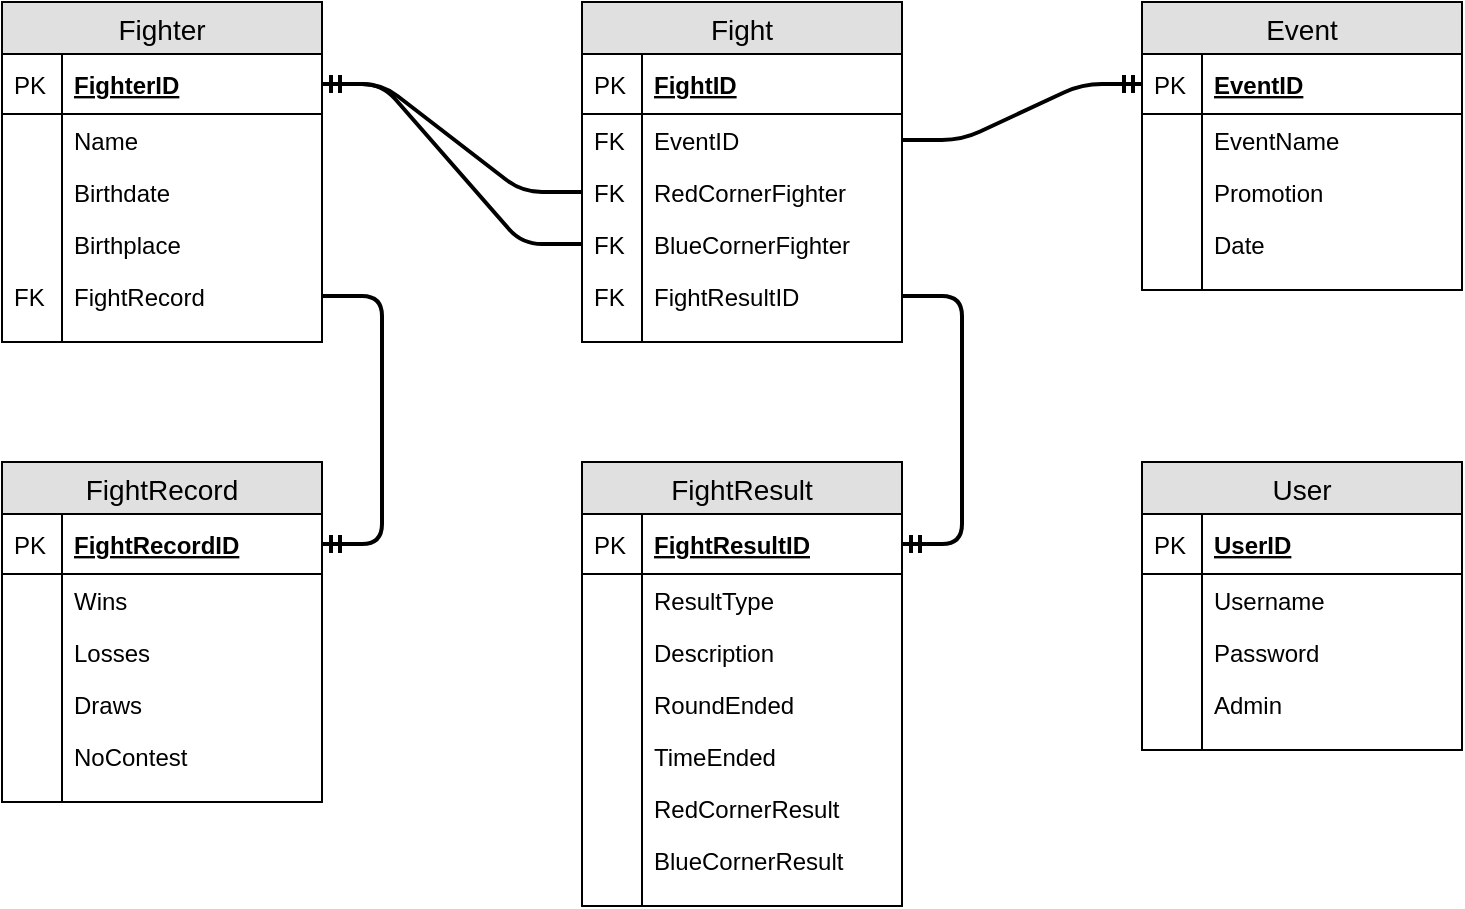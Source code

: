 <mxfile version="12.8.1" type="device"><diagram id="C5RBs43oDa-KdzZeNtuy" name="Page-1"><mxGraphModel dx="1038" dy="553" grid="1" gridSize="10" guides="1" tooltips="1" connect="1" arrows="1" fold="1" page="1" pageScale="1" pageWidth="827" pageHeight="583" math="0" shadow="0"><root><mxCell id="WIyWlLk6GJQsqaUBKTNV-0"/><mxCell id="WIyWlLk6GJQsqaUBKTNV-1" parent="WIyWlLk6GJQsqaUBKTNV-0"/><mxCell id="aEe0e5sln53jTBehOg-P-0" value="Event" style="swimlane;fontStyle=0;childLayout=stackLayout;horizontal=1;startSize=26;fillColor=#e0e0e0;horizontalStack=0;resizeParent=1;resizeParentMax=0;resizeLast=0;collapsible=1;marginBottom=0;swimlaneFillColor=#ffffff;align=center;fontSize=14;spacingTop=0;" vertex="1" parent="WIyWlLk6GJQsqaUBKTNV-1"><mxGeometry x="610" y="40" width="160" height="144" as="geometry"><mxRectangle x="330" y="210" width="70" height="26" as="alternateBounds"/></mxGeometry></mxCell><mxCell id="aEe0e5sln53jTBehOg-P-1" value="EventID" style="shape=partialRectangle;top=0;left=0;right=0;bottom=1;align=left;verticalAlign=middle;fillColor=none;spacingLeft=34;spacingRight=4;overflow=hidden;rotatable=0;points=[[0,0.5],[1,0.5]];portConstraint=eastwest;dropTarget=0;fontStyle=5;fontSize=12;" vertex="1" parent="aEe0e5sln53jTBehOg-P-0"><mxGeometry y="26" width="160" height="30" as="geometry"/></mxCell><mxCell id="aEe0e5sln53jTBehOg-P-2" value="PK" style="shape=partialRectangle;top=0;left=0;bottom=0;fillColor=none;align=left;verticalAlign=middle;spacingLeft=4;spacingRight=4;overflow=hidden;rotatable=0;points=[];portConstraint=eastwest;part=1;fontSize=12;" vertex="1" connectable="0" parent="aEe0e5sln53jTBehOg-P-1"><mxGeometry width="30" height="30" as="geometry"/></mxCell><mxCell id="aEe0e5sln53jTBehOg-P-3" value="EventName" style="shape=partialRectangle;top=0;left=0;right=0;bottom=0;align=left;verticalAlign=top;fillColor=none;spacingLeft=34;spacingRight=4;overflow=hidden;rotatable=0;points=[[0,0.5],[1,0.5]];portConstraint=eastwest;dropTarget=0;fontSize=12;" vertex="1" parent="aEe0e5sln53jTBehOg-P-0"><mxGeometry y="56" width="160" height="26" as="geometry"/></mxCell><mxCell id="aEe0e5sln53jTBehOg-P-4" value="" style="shape=partialRectangle;top=0;left=0;bottom=0;fillColor=none;align=left;verticalAlign=top;spacingLeft=4;spacingRight=4;overflow=hidden;rotatable=0;points=[];portConstraint=eastwest;part=1;fontSize=12;" vertex="1" connectable="0" parent="aEe0e5sln53jTBehOg-P-3"><mxGeometry width="30" height="26" as="geometry"/></mxCell><mxCell id="aEe0e5sln53jTBehOg-P-5" value="Promotion" style="shape=partialRectangle;top=0;left=0;right=0;bottom=0;align=left;verticalAlign=top;fillColor=none;spacingLeft=34;spacingRight=4;overflow=hidden;rotatable=0;points=[[0,0.5],[1,0.5]];portConstraint=eastwest;dropTarget=0;fontSize=12;" vertex="1" parent="aEe0e5sln53jTBehOg-P-0"><mxGeometry y="82" width="160" height="26" as="geometry"/></mxCell><mxCell id="aEe0e5sln53jTBehOg-P-6" value="" style="shape=partialRectangle;top=0;left=0;bottom=0;fillColor=none;align=left;verticalAlign=top;spacingLeft=4;spacingRight=4;overflow=hidden;rotatable=0;points=[];portConstraint=eastwest;part=1;fontSize=12;" vertex="1" connectable="0" parent="aEe0e5sln53jTBehOg-P-5"><mxGeometry width="30" height="26" as="geometry"/></mxCell><mxCell id="aEe0e5sln53jTBehOg-P-7" value="Date" style="shape=partialRectangle;top=0;left=0;right=0;bottom=0;align=left;verticalAlign=top;fillColor=none;spacingLeft=34;spacingRight=4;overflow=hidden;rotatable=0;points=[[0,0.5],[1,0.5]];portConstraint=eastwest;dropTarget=0;fontSize=12;" vertex="1" parent="aEe0e5sln53jTBehOg-P-0"><mxGeometry y="108" width="160" height="26" as="geometry"/></mxCell><mxCell id="aEe0e5sln53jTBehOg-P-8" value="" style="shape=partialRectangle;top=0;left=0;bottom=0;fillColor=none;align=left;verticalAlign=top;spacingLeft=4;spacingRight=4;overflow=hidden;rotatable=0;points=[];portConstraint=eastwest;part=1;fontSize=12;" vertex="1" connectable="0" parent="aEe0e5sln53jTBehOg-P-7"><mxGeometry width="30" height="26" as="geometry"/></mxCell><mxCell id="aEe0e5sln53jTBehOg-P-9" value="" style="shape=partialRectangle;top=0;left=0;right=0;bottom=0;align=left;verticalAlign=top;fillColor=none;spacingLeft=34;spacingRight=4;overflow=hidden;rotatable=0;points=[[0,0.5],[1,0.5]];portConstraint=eastwest;dropTarget=0;fontSize=12;" vertex="1" parent="aEe0e5sln53jTBehOg-P-0"><mxGeometry y="134" width="160" height="10" as="geometry"/></mxCell><mxCell id="aEe0e5sln53jTBehOg-P-10" value="" style="shape=partialRectangle;top=0;left=0;bottom=0;fillColor=none;align=left;verticalAlign=top;spacingLeft=4;spacingRight=4;overflow=hidden;rotatable=0;points=[];portConstraint=eastwest;part=1;fontSize=12;" vertex="1" connectable="0" parent="aEe0e5sln53jTBehOg-P-9"><mxGeometry width="30" height="10" as="geometry"/></mxCell><mxCell id="aEe0e5sln53jTBehOg-P-11" value="Fight" style="swimlane;fontStyle=0;childLayout=stackLayout;horizontal=1;startSize=26;fillColor=#e0e0e0;horizontalStack=0;resizeParent=1;resizeParentMax=0;resizeLast=0;collapsible=1;marginBottom=0;swimlaneFillColor=#ffffff;align=center;fontSize=14;" vertex="1" parent="WIyWlLk6GJQsqaUBKTNV-1"><mxGeometry x="330" y="40" width="160" height="170" as="geometry"/></mxCell><mxCell id="aEe0e5sln53jTBehOg-P-12" value="FightID" style="shape=partialRectangle;top=0;left=0;right=0;bottom=1;align=left;verticalAlign=middle;fillColor=none;spacingLeft=34;spacingRight=4;overflow=hidden;rotatable=0;points=[[0,0.5],[1,0.5]];portConstraint=eastwest;dropTarget=0;fontStyle=5;fontSize=12;" vertex="1" parent="aEe0e5sln53jTBehOg-P-11"><mxGeometry y="26" width="160" height="30" as="geometry"/></mxCell><mxCell id="aEe0e5sln53jTBehOg-P-13" value="PK" style="shape=partialRectangle;top=0;left=0;bottom=0;fillColor=none;align=left;verticalAlign=middle;spacingLeft=4;spacingRight=4;overflow=hidden;rotatable=0;points=[];portConstraint=eastwest;part=1;fontSize=12;" vertex="1" connectable="0" parent="aEe0e5sln53jTBehOg-P-12"><mxGeometry width="30" height="30" as="geometry"/></mxCell><mxCell id="aEe0e5sln53jTBehOg-P-27" value="EventID" style="shape=partialRectangle;top=0;left=0;right=0;bottom=0;align=left;verticalAlign=top;fillColor=none;spacingLeft=34;spacingRight=4;overflow=hidden;rotatable=0;points=[[0,0.5],[1,0.5]];portConstraint=eastwest;dropTarget=0;fontSize=12;" vertex="1" parent="aEe0e5sln53jTBehOg-P-11"><mxGeometry y="56" width="160" height="26" as="geometry"/></mxCell><mxCell id="aEe0e5sln53jTBehOg-P-28" value="FK" style="shape=partialRectangle;top=0;left=0;bottom=0;fillColor=none;align=left;verticalAlign=top;spacingLeft=4;spacingRight=4;overflow=hidden;rotatable=0;points=[];portConstraint=eastwest;part=1;fontSize=12;" vertex="1" connectable="0" parent="aEe0e5sln53jTBehOg-P-27"><mxGeometry width="30" height="26" as="geometry"/></mxCell><mxCell id="aEe0e5sln53jTBehOg-P-14" value="RedCornerFighter" style="shape=partialRectangle;top=0;left=0;right=0;bottom=0;align=left;verticalAlign=top;fillColor=none;spacingLeft=34;spacingRight=4;overflow=hidden;rotatable=0;points=[[0,0.5],[1,0.5]];portConstraint=eastwest;dropTarget=0;fontSize=12;" vertex="1" parent="aEe0e5sln53jTBehOg-P-11"><mxGeometry y="82" width="160" height="26" as="geometry"/></mxCell><mxCell id="aEe0e5sln53jTBehOg-P-15" value="FK" style="shape=partialRectangle;top=0;left=0;bottom=0;fillColor=none;align=left;verticalAlign=top;spacingLeft=4;spacingRight=4;overflow=hidden;rotatable=0;points=[];portConstraint=eastwest;part=1;fontSize=12;" vertex="1" connectable="0" parent="aEe0e5sln53jTBehOg-P-14"><mxGeometry width="30" height="26" as="geometry"/></mxCell><mxCell id="aEe0e5sln53jTBehOg-P-16" value="BlueCornerFighter" style="shape=partialRectangle;top=0;left=0;right=0;bottom=0;align=left;verticalAlign=top;fillColor=none;spacingLeft=34;spacingRight=4;overflow=hidden;rotatable=0;points=[[0,0.5],[1,0.5]];portConstraint=eastwest;dropTarget=0;fontSize=12;" vertex="1" parent="aEe0e5sln53jTBehOg-P-11"><mxGeometry y="108" width="160" height="26" as="geometry"/></mxCell><mxCell id="aEe0e5sln53jTBehOg-P-17" value="FK" style="shape=partialRectangle;top=0;left=0;bottom=0;fillColor=none;align=left;verticalAlign=top;spacingLeft=4;spacingRight=4;overflow=hidden;rotatable=0;points=[];portConstraint=eastwest;part=1;fontSize=12;" vertex="1" connectable="0" parent="aEe0e5sln53jTBehOg-P-16"><mxGeometry width="30" height="26" as="geometry"/></mxCell><mxCell id="aEe0e5sln53jTBehOg-P-18" value="FightResultID&#xA;" style="shape=partialRectangle;top=0;left=0;right=0;bottom=0;align=left;verticalAlign=top;fillColor=none;spacingLeft=34;spacingRight=4;overflow=hidden;rotatable=0;points=[[0,0.5],[1,0.5]];portConstraint=eastwest;dropTarget=0;fontSize=12;" vertex="1" parent="aEe0e5sln53jTBehOg-P-11"><mxGeometry y="134" width="160" height="26" as="geometry"/></mxCell><mxCell id="aEe0e5sln53jTBehOg-P-19" value="FK" style="shape=partialRectangle;top=0;left=0;bottom=0;fillColor=none;align=left;verticalAlign=top;spacingLeft=4;spacingRight=4;overflow=hidden;rotatable=0;points=[];portConstraint=eastwest;part=1;fontSize=12;" vertex="1" connectable="0" parent="aEe0e5sln53jTBehOg-P-18"><mxGeometry width="30" height="26" as="geometry"/></mxCell><mxCell id="aEe0e5sln53jTBehOg-P-20" value="" style="shape=partialRectangle;top=0;left=0;right=0;bottom=0;align=left;verticalAlign=top;fillColor=none;spacingLeft=34;spacingRight=4;overflow=hidden;rotatable=0;points=[[0,0.5],[1,0.5]];portConstraint=eastwest;dropTarget=0;fontSize=12;" vertex="1" parent="aEe0e5sln53jTBehOg-P-11"><mxGeometry y="160" width="160" height="10" as="geometry"/></mxCell><mxCell id="aEe0e5sln53jTBehOg-P-21" value="" style="shape=partialRectangle;top=0;left=0;bottom=0;fillColor=none;align=left;verticalAlign=top;spacingLeft=4;spacingRight=4;overflow=hidden;rotatable=0;points=[];portConstraint=eastwest;part=1;fontSize=12;" vertex="1" connectable="0" parent="aEe0e5sln53jTBehOg-P-20"><mxGeometry width="30" height="10" as="geometry"/></mxCell><mxCell id="aEe0e5sln53jTBehOg-P-29" value="" style="edgeStyle=entityRelationEdgeStyle;fontSize=12;html=1;endArrow=ERmandOne;exitX=1;exitY=0.5;exitDx=0;exitDy=0;strokeWidth=2;" edge="1" parent="WIyWlLk6GJQsqaUBKTNV-1" source="aEe0e5sln53jTBehOg-P-27" target="aEe0e5sln53jTBehOg-P-1"><mxGeometry width="100" height="100" relative="1" as="geometry"><mxPoint x="504" y="270" as="sourcePoint"/><mxPoint x="604" y="170" as="targetPoint"/></mxGeometry></mxCell><mxCell id="aEe0e5sln53jTBehOg-P-30" value="Fighter" style="swimlane;fontStyle=0;childLayout=stackLayout;horizontal=1;startSize=26;fillColor=#e0e0e0;horizontalStack=0;resizeParent=1;resizeParentMax=0;resizeLast=0;collapsible=1;marginBottom=0;swimlaneFillColor=#ffffff;align=center;fontSize=14;" vertex="1" parent="WIyWlLk6GJQsqaUBKTNV-1"><mxGeometry x="40" y="40" width="160" height="170" as="geometry"/></mxCell><mxCell id="aEe0e5sln53jTBehOg-P-31" value="FighterID" style="shape=partialRectangle;top=0;left=0;right=0;bottom=1;align=left;verticalAlign=middle;fillColor=none;spacingLeft=34;spacingRight=4;overflow=hidden;rotatable=0;points=[[0,0.5],[1,0.5]];portConstraint=eastwest;dropTarget=0;fontStyle=5;fontSize=12;" vertex="1" parent="aEe0e5sln53jTBehOg-P-30"><mxGeometry y="26" width="160" height="30" as="geometry"/></mxCell><mxCell id="aEe0e5sln53jTBehOg-P-32" value="PK" style="shape=partialRectangle;top=0;left=0;bottom=0;fillColor=none;align=left;verticalAlign=middle;spacingLeft=4;spacingRight=4;overflow=hidden;rotatable=0;points=[];portConstraint=eastwest;part=1;fontSize=12;" vertex="1" connectable="0" parent="aEe0e5sln53jTBehOg-P-31"><mxGeometry width="30" height="30" as="geometry"/></mxCell><mxCell id="aEe0e5sln53jTBehOg-P-33" value="Name" style="shape=partialRectangle;top=0;left=0;right=0;bottom=0;align=left;verticalAlign=top;fillColor=none;spacingLeft=34;spacingRight=4;overflow=hidden;rotatable=0;points=[[0,0.5],[1,0.5]];portConstraint=eastwest;dropTarget=0;fontSize=12;" vertex="1" parent="aEe0e5sln53jTBehOg-P-30"><mxGeometry y="56" width="160" height="26" as="geometry"/></mxCell><mxCell id="aEe0e5sln53jTBehOg-P-34" value="" style="shape=partialRectangle;top=0;left=0;bottom=0;fillColor=none;align=left;verticalAlign=top;spacingLeft=4;spacingRight=4;overflow=hidden;rotatable=0;points=[];portConstraint=eastwest;part=1;fontSize=12;" vertex="1" connectable="0" parent="aEe0e5sln53jTBehOg-P-33"><mxGeometry width="30" height="26" as="geometry"/></mxCell><mxCell id="aEe0e5sln53jTBehOg-P-91" value="Birthdate" style="shape=partialRectangle;top=0;left=0;right=0;bottom=0;align=left;verticalAlign=top;fillColor=none;spacingLeft=34;spacingRight=4;overflow=hidden;rotatable=0;points=[[0,0.5],[1,0.5]];portConstraint=eastwest;dropTarget=0;fontSize=12;" vertex="1" parent="aEe0e5sln53jTBehOg-P-30"><mxGeometry y="82" width="160" height="26" as="geometry"/></mxCell><mxCell id="aEe0e5sln53jTBehOg-P-92" value="" style="shape=partialRectangle;top=0;left=0;bottom=0;fillColor=none;align=left;verticalAlign=top;spacingLeft=4;spacingRight=4;overflow=hidden;rotatable=0;points=[];portConstraint=eastwest;part=1;fontSize=12;" vertex="1" connectable="0" parent="aEe0e5sln53jTBehOg-P-91"><mxGeometry width="30" height="26" as="geometry"/></mxCell><mxCell id="aEe0e5sln53jTBehOg-P-35" value="Birthplace" style="shape=partialRectangle;top=0;left=0;right=0;bottom=0;align=left;verticalAlign=top;fillColor=none;spacingLeft=34;spacingRight=4;overflow=hidden;rotatable=0;points=[[0,0.5],[1,0.5]];portConstraint=eastwest;dropTarget=0;fontSize=12;" vertex="1" parent="aEe0e5sln53jTBehOg-P-30"><mxGeometry y="108" width="160" height="26" as="geometry"/></mxCell><mxCell id="aEe0e5sln53jTBehOg-P-36" value="" style="shape=partialRectangle;top=0;left=0;bottom=0;fillColor=none;align=left;verticalAlign=top;spacingLeft=4;spacingRight=4;overflow=hidden;rotatable=0;points=[];portConstraint=eastwest;part=1;fontSize=12;" vertex="1" connectable="0" parent="aEe0e5sln53jTBehOg-P-35"><mxGeometry width="30" height="26" as="geometry"/></mxCell><mxCell id="aEe0e5sln53jTBehOg-P-37" value="FightRecord" style="shape=partialRectangle;top=0;left=0;right=0;bottom=0;align=left;verticalAlign=top;fillColor=none;spacingLeft=34;spacingRight=4;overflow=hidden;rotatable=0;points=[[0,0.5],[1,0.5]];portConstraint=eastwest;dropTarget=0;fontSize=12;" vertex="1" parent="aEe0e5sln53jTBehOg-P-30"><mxGeometry y="134" width="160" height="26" as="geometry"/></mxCell><mxCell id="aEe0e5sln53jTBehOg-P-38" value="FK" style="shape=partialRectangle;top=0;left=0;bottom=0;fillColor=none;align=left;verticalAlign=top;spacingLeft=4;spacingRight=4;overflow=hidden;rotatable=0;points=[];portConstraint=eastwest;part=1;fontSize=12;" vertex="1" connectable="0" parent="aEe0e5sln53jTBehOg-P-37"><mxGeometry width="30" height="26" as="geometry"/></mxCell><mxCell id="aEe0e5sln53jTBehOg-P-39" value="" style="shape=partialRectangle;top=0;left=0;right=0;bottom=0;align=left;verticalAlign=top;fillColor=none;spacingLeft=34;spacingRight=4;overflow=hidden;rotatable=0;points=[[0,0.5],[1,0.5]];portConstraint=eastwest;dropTarget=0;fontSize=12;" vertex="1" parent="aEe0e5sln53jTBehOg-P-30"><mxGeometry y="160" width="160" height="10" as="geometry"/></mxCell><mxCell id="aEe0e5sln53jTBehOg-P-40" value="" style="shape=partialRectangle;top=0;left=0;bottom=0;fillColor=none;align=left;verticalAlign=top;spacingLeft=4;spacingRight=4;overflow=hidden;rotatable=0;points=[];portConstraint=eastwest;part=1;fontSize=12;" vertex="1" connectable="0" parent="aEe0e5sln53jTBehOg-P-39"><mxGeometry width="30" height="10" as="geometry"/></mxCell><mxCell id="aEe0e5sln53jTBehOg-P-41" value="" style="edgeStyle=entityRelationEdgeStyle;fontSize=12;html=1;endArrow=ERone;endFill=1;strokeWidth=2;" edge="1" parent="WIyWlLk6GJQsqaUBKTNV-1" source="aEe0e5sln53jTBehOg-P-14" target="aEe0e5sln53jTBehOg-P-31"><mxGeometry width="100" height="100" relative="1" as="geometry"><mxPoint x="370" y="210" as="sourcePoint"/><mxPoint x="470" y="110" as="targetPoint"/></mxGeometry></mxCell><mxCell id="aEe0e5sln53jTBehOg-P-47" value="FightResult" style="swimlane;fontStyle=0;childLayout=stackLayout;horizontal=1;startSize=26;fillColor=#e0e0e0;horizontalStack=0;resizeParent=1;resizeParentMax=0;resizeLast=0;collapsible=1;marginBottom=0;swimlaneFillColor=#ffffff;align=center;fontSize=14;" vertex="1" parent="WIyWlLk6GJQsqaUBKTNV-1"><mxGeometry x="330" y="270" width="160" height="222" as="geometry"/></mxCell><mxCell id="aEe0e5sln53jTBehOg-P-48" value="FightResultID" style="shape=partialRectangle;top=0;left=0;right=0;bottom=1;align=left;verticalAlign=middle;fillColor=none;spacingLeft=34;spacingRight=4;overflow=hidden;rotatable=0;points=[[0,0.5],[1,0.5]];portConstraint=eastwest;dropTarget=0;fontStyle=5;fontSize=12;" vertex="1" parent="aEe0e5sln53jTBehOg-P-47"><mxGeometry y="26" width="160" height="30" as="geometry"/></mxCell><mxCell id="aEe0e5sln53jTBehOg-P-49" value="PK" style="shape=partialRectangle;top=0;left=0;bottom=0;fillColor=none;align=left;verticalAlign=middle;spacingLeft=4;spacingRight=4;overflow=hidden;rotatable=0;points=[];portConstraint=eastwest;part=1;fontSize=12;" vertex="1" connectable="0" parent="aEe0e5sln53jTBehOg-P-48"><mxGeometry width="30" height="30" as="geometry"/></mxCell><mxCell id="aEe0e5sln53jTBehOg-P-50" value="ResultType" style="shape=partialRectangle;top=0;left=0;right=0;bottom=0;align=left;verticalAlign=top;fillColor=none;spacingLeft=34;spacingRight=4;overflow=hidden;rotatable=0;points=[[0,0.5],[1,0.5]];portConstraint=eastwest;dropTarget=0;fontSize=12;" vertex="1" parent="aEe0e5sln53jTBehOg-P-47"><mxGeometry y="56" width="160" height="26" as="geometry"/></mxCell><mxCell id="aEe0e5sln53jTBehOg-P-51" value="" style="shape=partialRectangle;top=0;left=0;bottom=0;fillColor=none;align=left;verticalAlign=top;spacingLeft=4;spacingRight=4;overflow=hidden;rotatable=0;points=[];portConstraint=eastwest;part=1;fontSize=12;" vertex="1" connectable="0" parent="aEe0e5sln53jTBehOg-P-50"><mxGeometry width="30" height="26" as="geometry"/></mxCell><mxCell id="aEe0e5sln53jTBehOg-P-62" value="Description" style="shape=partialRectangle;top=0;left=0;right=0;bottom=0;align=left;verticalAlign=top;fillColor=none;spacingLeft=34;spacingRight=4;overflow=hidden;rotatable=0;points=[[0,0.5],[1,0.5]];portConstraint=eastwest;dropTarget=0;fontSize=12;" vertex="1" parent="aEe0e5sln53jTBehOg-P-47"><mxGeometry y="82" width="160" height="26" as="geometry"/></mxCell><mxCell id="aEe0e5sln53jTBehOg-P-63" value="" style="shape=partialRectangle;top=0;left=0;bottom=0;fillColor=none;align=left;verticalAlign=top;spacingLeft=4;spacingRight=4;overflow=hidden;rotatable=0;points=[];portConstraint=eastwest;part=1;fontSize=12;" vertex="1" connectable="0" parent="aEe0e5sln53jTBehOg-P-62"><mxGeometry width="30" height="26" as="geometry"/></mxCell><mxCell id="aEe0e5sln53jTBehOg-P-52" value="RoundEnded" style="shape=partialRectangle;top=0;left=0;right=0;bottom=0;align=left;verticalAlign=top;fillColor=none;spacingLeft=34;spacingRight=4;overflow=hidden;rotatable=0;points=[[0,0.5],[1,0.5]];portConstraint=eastwest;dropTarget=0;fontSize=12;" vertex="1" parent="aEe0e5sln53jTBehOg-P-47"><mxGeometry y="108" width="160" height="26" as="geometry"/></mxCell><mxCell id="aEe0e5sln53jTBehOg-P-53" value="" style="shape=partialRectangle;top=0;left=0;bottom=0;fillColor=none;align=left;verticalAlign=top;spacingLeft=4;spacingRight=4;overflow=hidden;rotatable=0;points=[];portConstraint=eastwest;part=1;fontSize=12;" vertex="1" connectable="0" parent="aEe0e5sln53jTBehOg-P-52"><mxGeometry width="30" height="26" as="geometry"/></mxCell><mxCell id="aEe0e5sln53jTBehOg-P-54" value="TimeEnded" style="shape=partialRectangle;top=0;left=0;right=0;bottom=0;align=left;verticalAlign=top;fillColor=none;spacingLeft=34;spacingRight=4;overflow=hidden;rotatable=0;points=[[0,0.5],[1,0.5]];portConstraint=eastwest;dropTarget=0;fontSize=12;" vertex="1" parent="aEe0e5sln53jTBehOg-P-47"><mxGeometry y="134" width="160" height="26" as="geometry"/></mxCell><mxCell id="aEe0e5sln53jTBehOg-P-55" value="" style="shape=partialRectangle;top=0;left=0;bottom=0;fillColor=none;align=left;verticalAlign=top;spacingLeft=4;spacingRight=4;overflow=hidden;rotatable=0;points=[];portConstraint=eastwest;part=1;fontSize=12;" vertex="1" connectable="0" parent="aEe0e5sln53jTBehOg-P-54"><mxGeometry width="30" height="26" as="geometry"/></mxCell><mxCell id="aEe0e5sln53jTBehOg-P-58" value="RedCornerResult" style="shape=partialRectangle;top=0;left=0;right=0;bottom=0;align=left;verticalAlign=top;fillColor=none;spacingLeft=34;spacingRight=4;overflow=hidden;rotatable=0;points=[[0,0.5],[1,0.5]];portConstraint=eastwest;dropTarget=0;fontSize=12;" vertex="1" parent="aEe0e5sln53jTBehOg-P-47"><mxGeometry y="160" width="160" height="26" as="geometry"/></mxCell><mxCell id="aEe0e5sln53jTBehOg-P-59" value="" style="shape=partialRectangle;top=0;left=0;bottom=0;fillColor=none;align=left;verticalAlign=top;spacingLeft=4;spacingRight=4;overflow=hidden;rotatable=0;points=[];portConstraint=eastwest;part=1;fontSize=12;" vertex="1" connectable="0" parent="aEe0e5sln53jTBehOg-P-58"><mxGeometry width="30" height="26" as="geometry"/></mxCell><mxCell id="aEe0e5sln53jTBehOg-P-60" value="BlueCornerResult" style="shape=partialRectangle;top=0;left=0;right=0;bottom=0;align=left;verticalAlign=top;fillColor=none;spacingLeft=34;spacingRight=4;overflow=hidden;rotatable=0;points=[[0,0.5],[1,0.5]];portConstraint=eastwest;dropTarget=0;fontSize=12;" vertex="1" parent="aEe0e5sln53jTBehOg-P-47"><mxGeometry y="186" width="160" height="26" as="geometry"/></mxCell><mxCell id="aEe0e5sln53jTBehOg-P-61" value="" style="shape=partialRectangle;top=0;left=0;bottom=0;fillColor=none;align=left;verticalAlign=top;spacingLeft=4;spacingRight=4;overflow=hidden;rotatable=0;points=[];portConstraint=eastwest;part=1;fontSize=12;" vertex="1" connectable="0" parent="aEe0e5sln53jTBehOg-P-60"><mxGeometry width="30" height="26" as="geometry"/></mxCell><mxCell id="aEe0e5sln53jTBehOg-P-56" value="" style="shape=partialRectangle;top=0;left=0;right=0;bottom=0;align=left;verticalAlign=top;fillColor=none;spacingLeft=34;spacingRight=4;overflow=hidden;rotatable=0;points=[[0,0.5],[1,0.5]];portConstraint=eastwest;dropTarget=0;fontSize=12;" vertex="1" parent="aEe0e5sln53jTBehOg-P-47"><mxGeometry y="212" width="160" height="10" as="geometry"/></mxCell><mxCell id="aEe0e5sln53jTBehOg-P-57" value="" style="shape=partialRectangle;top=0;left=0;bottom=0;fillColor=none;align=left;verticalAlign=top;spacingLeft=4;spacingRight=4;overflow=hidden;rotatable=0;points=[];portConstraint=eastwest;part=1;fontSize=12;" vertex="1" connectable="0" parent="aEe0e5sln53jTBehOg-P-56"><mxGeometry width="30" height="10" as="geometry"/></mxCell><mxCell id="aEe0e5sln53jTBehOg-P-64" value="" style="edgeStyle=entityRelationEdgeStyle;fontSize=12;html=1;endArrow=ERmandOne;strokeWidth=2;" edge="1" parent="WIyWlLk6GJQsqaUBKTNV-1" source="aEe0e5sln53jTBehOg-P-18" target="aEe0e5sln53jTBehOg-P-48"><mxGeometry width="100" height="100" relative="1" as="geometry"><mxPoint x="540" y="280" as="sourcePoint"/><mxPoint x="640" y="180" as="targetPoint"/></mxGeometry></mxCell><mxCell id="aEe0e5sln53jTBehOg-P-65" value="FightRecord" style="swimlane;fontStyle=0;childLayout=stackLayout;horizontal=1;startSize=26;fillColor=#e0e0e0;horizontalStack=0;resizeParent=1;resizeParentMax=0;resizeLast=0;collapsible=1;marginBottom=0;swimlaneFillColor=#ffffff;align=center;fontSize=14;" vertex="1" parent="WIyWlLk6GJQsqaUBKTNV-1"><mxGeometry x="40" y="270" width="160" height="170" as="geometry"/></mxCell><mxCell id="aEe0e5sln53jTBehOg-P-66" value="FightRecordID" style="shape=partialRectangle;top=0;left=0;right=0;bottom=1;align=left;verticalAlign=middle;fillColor=none;spacingLeft=34;spacingRight=4;overflow=hidden;rotatable=0;points=[[0,0.5],[1,0.5]];portConstraint=eastwest;dropTarget=0;fontStyle=5;fontSize=12;" vertex="1" parent="aEe0e5sln53jTBehOg-P-65"><mxGeometry y="26" width="160" height="30" as="geometry"/></mxCell><mxCell id="aEe0e5sln53jTBehOg-P-67" value="PK" style="shape=partialRectangle;top=0;left=0;bottom=0;fillColor=none;align=left;verticalAlign=middle;spacingLeft=4;spacingRight=4;overflow=hidden;rotatable=0;points=[];portConstraint=eastwest;part=1;fontSize=12;" vertex="1" connectable="0" parent="aEe0e5sln53jTBehOg-P-66"><mxGeometry width="30" height="30" as="geometry"/></mxCell><mxCell id="aEe0e5sln53jTBehOg-P-68" value="Wins" style="shape=partialRectangle;top=0;left=0;right=0;bottom=0;align=left;verticalAlign=top;fillColor=none;spacingLeft=34;spacingRight=4;overflow=hidden;rotatable=0;points=[[0,0.5],[1,0.5]];portConstraint=eastwest;dropTarget=0;fontSize=12;" vertex="1" parent="aEe0e5sln53jTBehOg-P-65"><mxGeometry y="56" width="160" height="26" as="geometry"/></mxCell><mxCell id="aEe0e5sln53jTBehOg-P-69" value="" style="shape=partialRectangle;top=0;left=0;bottom=0;fillColor=none;align=left;verticalAlign=top;spacingLeft=4;spacingRight=4;overflow=hidden;rotatable=0;points=[];portConstraint=eastwest;part=1;fontSize=12;" vertex="1" connectable="0" parent="aEe0e5sln53jTBehOg-P-68"><mxGeometry width="30" height="26" as="geometry"/></mxCell><mxCell id="aEe0e5sln53jTBehOg-P-70" value="Losses" style="shape=partialRectangle;top=0;left=0;right=0;bottom=0;align=left;verticalAlign=top;fillColor=none;spacingLeft=34;spacingRight=4;overflow=hidden;rotatable=0;points=[[0,0.5],[1,0.5]];portConstraint=eastwest;dropTarget=0;fontSize=12;" vertex="1" parent="aEe0e5sln53jTBehOg-P-65"><mxGeometry y="82" width="160" height="26" as="geometry"/></mxCell><mxCell id="aEe0e5sln53jTBehOg-P-71" value="" style="shape=partialRectangle;top=0;left=0;bottom=0;fillColor=none;align=left;verticalAlign=top;spacingLeft=4;spacingRight=4;overflow=hidden;rotatable=0;points=[];portConstraint=eastwest;part=1;fontSize=12;" vertex="1" connectable="0" parent="aEe0e5sln53jTBehOg-P-70"><mxGeometry width="30" height="26" as="geometry"/></mxCell><mxCell id="aEe0e5sln53jTBehOg-P-72" value="Draws" style="shape=partialRectangle;top=0;left=0;right=0;bottom=0;align=left;verticalAlign=top;fillColor=none;spacingLeft=34;spacingRight=4;overflow=hidden;rotatable=0;points=[[0,0.5],[1,0.5]];portConstraint=eastwest;dropTarget=0;fontSize=12;" vertex="1" parent="aEe0e5sln53jTBehOg-P-65"><mxGeometry y="108" width="160" height="26" as="geometry"/></mxCell><mxCell id="aEe0e5sln53jTBehOg-P-73" value="" style="shape=partialRectangle;top=0;left=0;bottom=0;fillColor=none;align=left;verticalAlign=top;spacingLeft=4;spacingRight=4;overflow=hidden;rotatable=0;points=[];portConstraint=eastwest;part=1;fontSize=12;" vertex="1" connectable="0" parent="aEe0e5sln53jTBehOg-P-72"><mxGeometry width="30" height="26" as="geometry"/></mxCell><mxCell id="aEe0e5sln53jTBehOg-P-77" value="NoContest" style="shape=partialRectangle;top=0;left=0;right=0;bottom=0;align=left;verticalAlign=top;fillColor=none;spacingLeft=34;spacingRight=4;overflow=hidden;rotatable=0;points=[[0,0.5],[1,0.5]];portConstraint=eastwest;dropTarget=0;fontSize=12;" vertex="1" parent="aEe0e5sln53jTBehOg-P-65"><mxGeometry y="134" width="160" height="26" as="geometry"/></mxCell><mxCell id="aEe0e5sln53jTBehOg-P-78" value="" style="shape=partialRectangle;top=0;left=0;bottom=0;fillColor=none;align=left;verticalAlign=top;spacingLeft=4;spacingRight=4;overflow=hidden;rotatable=0;points=[];portConstraint=eastwest;part=1;fontSize=12;" vertex="1" connectable="0" parent="aEe0e5sln53jTBehOg-P-77"><mxGeometry width="30" height="26" as="geometry"/></mxCell><mxCell id="aEe0e5sln53jTBehOg-P-74" value="" style="shape=partialRectangle;top=0;left=0;right=0;bottom=0;align=left;verticalAlign=top;fillColor=none;spacingLeft=34;spacingRight=4;overflow=hidden;rotatable=0;points=[[0,0.5],[1,0.5]];portConstraint=eastwest;dropTarget=0;fontSize=12;" vertex="1" parent="aEe0e5sln53jTBehOg-P-65"><mxGeometry y="160" width="160" height="10" as="geometry"/></mxCell><mxCell id="aEe0e5sln53jTBehOg-P-75" value="" style="shape=partialRectangle;top=0;left=0;bottom=0;fillColor=none;align=left;verticalAlign=top;spacingLeft=4;spacingRight=4;overflow=hidden;rotatable=0;points=[];portConstraint=eastwest;part=1;fontSize=12;" vertex="1" connectable="0" parent="aEe0e5sln53jTBehOg-P-74"><mxGeometry width="30" height="10" as="geometry"/></mxCell><mxCell id="aEe0e5sln53jTBehOg-P-76" value="" style="edgeStyle=entityRelationEdgeStyle;fontSize=12;html=1;endArrow=ERmandOne;strokeWidth=2;" edge="1" parent="WIyWlLk6GJQsqaUBKTNV-1" source="aEe0e5sln53jTBehOg-P-16" target="aEe0e5sln53jTBehOg-P-31"><mxGeometry width="100" height="100" relative="1" as="geometry"><mxPoint x="370" y="300" as="sourcePoint"/><mxPoint x="470" y="200" as="targetPoint"/></mxGeometry></mxCell><mxCell id="aEe0e5sln53jTBehOg-P-79" value="" style="edgeStyle=entityRelationEdgeStyle;fontSize=12;html=1;endArrow=ERmandOne;strokeWidth=2;" edge="1" parent="WIyWlLk6GJQsqaUBKTNV-1" source="aEe0e5sln53jTBehOg-P-37" target="aEe0e5sln53jTBehOg-P-66"><mxGeometry width="100" height="100" relative="1" as="geometry"><mxPoint x="370" y="300" as="sourcePoint"/><mxPoint x="470" y="200" as="targetPoint"/></mxGeometry></mxCell><mxCell id="aEe0e5sln53jTBehOg-P-80" value="User" style="swimlane;fontStyle=0;childLayout=stackLayout;horizontal=1;startSize=26;fillColor=#e0e0e0;horizontalStack=0;resizeParent=1;resizeParentMax=0;resizeLast=0;collapsible=1;marginBottom=0;swimlaneFillColor=#ffffff;align=center;fontSize=14;" vertex="1" parent="WIyWlLk6GJQsqaUBKTNV-1"><mxGeometry x="610" y="270" width="160" height="144" as="geometry"/></mxCell><mxCell id="aEe0e5sln53jTBehOg-P-81" value="UserID" style="shape=partialRectangle;top=0;left=0;right=0;bottom=1;align=left;verticalAlign=middle;fillColor=none;spacingLeft=34;spacingRight=4;overflow=hidden;rotatable=0;points=[[0,0.5],[1,0.5]];portConstraint=eastwest;dropTarget=0;fontStyle=5;fontSize=12;" vertex="1" parent="aEe0e5sln53jTBehOg-P-80"><mxGeometry y="26" width="160" height="30" as="geometry"/></mxCell><mxCell id="aEe0e5sln53jTBehOg-P-82" value="PK" style="shape=partialRectangle;top=0;left=0;bottom=0;fillColor=none;align=left;verticalAlign=middle;spacingLeft=4;spacingRight=4;overflow=hidden;rotatable=0;points=[];portConstraint=eastwest;part=1;fontSize=12;" vertex="1" connectable="0" parent="aEe0e5sln53jTBehOg-P-81"><mxGeometry width="30" height="30" as="geometry"/></mxCell><mxCell id="aEe0e5sln53jTBehOg-P-83" value="Username" style="shape=partialRectangle;top=0;left=0;right=0;bottom=0;align=left;verticalAlign=top;fillColor=none;spacingLeft=34;spacingRight=4;overflow=hidden;rotatable=0;points=[[0,0.5],[1,0.5]];portConstraint=eastwest;dropTarget=0;fontSize=12;" vertex="1" parent="aEe0e5sln53jTBehOg-P-80"><mxGeometry y="56" width="160" height="26" as="geometry"/></mxCell><mxCell id="aEe0e5sln53jTBehOg-P-84" value="" style="shape=partialRectangle;top=0;left=0;bottom=0;fillColor=none;align=left;verticalAlign=top;spacingLeft=4;spacingRight=4;overflow=hidden;rotatable=0;points=[];portConstraint=eastwest;part=1;fontSize=12;" vertex="1" connectable="0" parent="aEe0e5sln53jTBehOg-P-83"><mxGeometry width="30" height="26" as="geometry"/></mxCell><mxCell id="aEe0e5sln53jTBehOg-P-85" value="Password" style="shape=partialRectangle;top=0;left=0;right=0;bottom=0;align=left;verticalAlign=top;fillColor=none;spacingLeft=34;spacingRight=4;overflow=hidden;rotatable=0;points=[[0,0.5],[1,0.5]];portConstraint=eastwest;dropTarget=0;fontSize=12;" vertex="1" parent="aEe0e5sln53jTBehOg-P-80"><mxGeometry y="82" width="160" height="26" as="geometry"/></mxCell><mxCell id="aEe0e5sln53jTBehOg-P-86" value="" style="shape=partialRectangle;top=0;left=0;bottom=0;fillColor=none;align=left;verticalAlign=top;spacingLeft=4;spacingRight=4;overflow=hidden;rotatable=0;points=[];portConstraint=eastwest;part=1;fontSize=12;" vertex="1" connectable="0" parent="aEe0e5sln53jTBehOg-P-85"><mxGeometry width="30" height="26" as="geometry"/></mxCell><mxCell id="aEe0e5sln53jTBehOg-P-87" value="Admin" style="shape=partialRectangle;top=0;left=0;right=0;bottom=0;align=left;verticalAlign=top;fillColor=none;spacingLeft=34;spacingRight=4;overflow=hidden;rotatable=0;points=[[0,0.5],[1,0.5]];portConstraint=eastwest;dropTarget=0;fontSize=12;" vertex="1" parent="aEe0e5sln53jTBehOg-P-80"><mxGeometry y="108" width="160" height="26" as="geometry"/></mxCell><mxCell id="aEe0e5sln53jTBehOg-P-88" value="" style="shape=partialRectangle;top=0;left=0;bottom=0;fillColor=none;align=left;verticalAlign=top;spacingLeft=4;spacingRight=4;overflow=hidden;rotatable=0;points=[];portConstraint=eastwest;part=1;fontSize=12;" vertex="1" connectable="0" parent="aEe0e5sln53jTBehOg-P-87"><mxGeometry width="30" height="26" as="geometry"/></mxCell><mxCell id="aEe0e5sln53jTBehOg-P-89" value="" style="shape=partialRectangle;top=0;left=0;right=0;bottom=0;align=left;verticalAlign=top;fillColor=none;spacingLeft=34;spacingRight=4;overflow=hidden;rotatable=0;points=[[0,0.5],[1,0.5]];portConstraint=eastwest;dropTarget=0;fontSize=12;" vertex="1" parent="aEe0e5sln53jTBehOg-P-80"><mxGeometry y="134" width="160" height="10" as="geometry"/></mxCell><mxCell id="aEe0e5sln53jTBehOg-P-90" value="" style="shape=partialRectangle;top=0;left=0;bottom=0;fillColor=none;align=left;verticalAlign=top;spacingLeft=4;spacingRight=4;overflow=hidden;rotatable=0;points=[];portConstraint=eastwest;part=1;fontSize=12;" vertex="1" connectable="0" parent="aEe0e5sln53jTBehOg-P-89"><mxGeometry width="30" height="10" as="geometry"/></mxCell></root></mxGraphModel></diagram></mxfile>